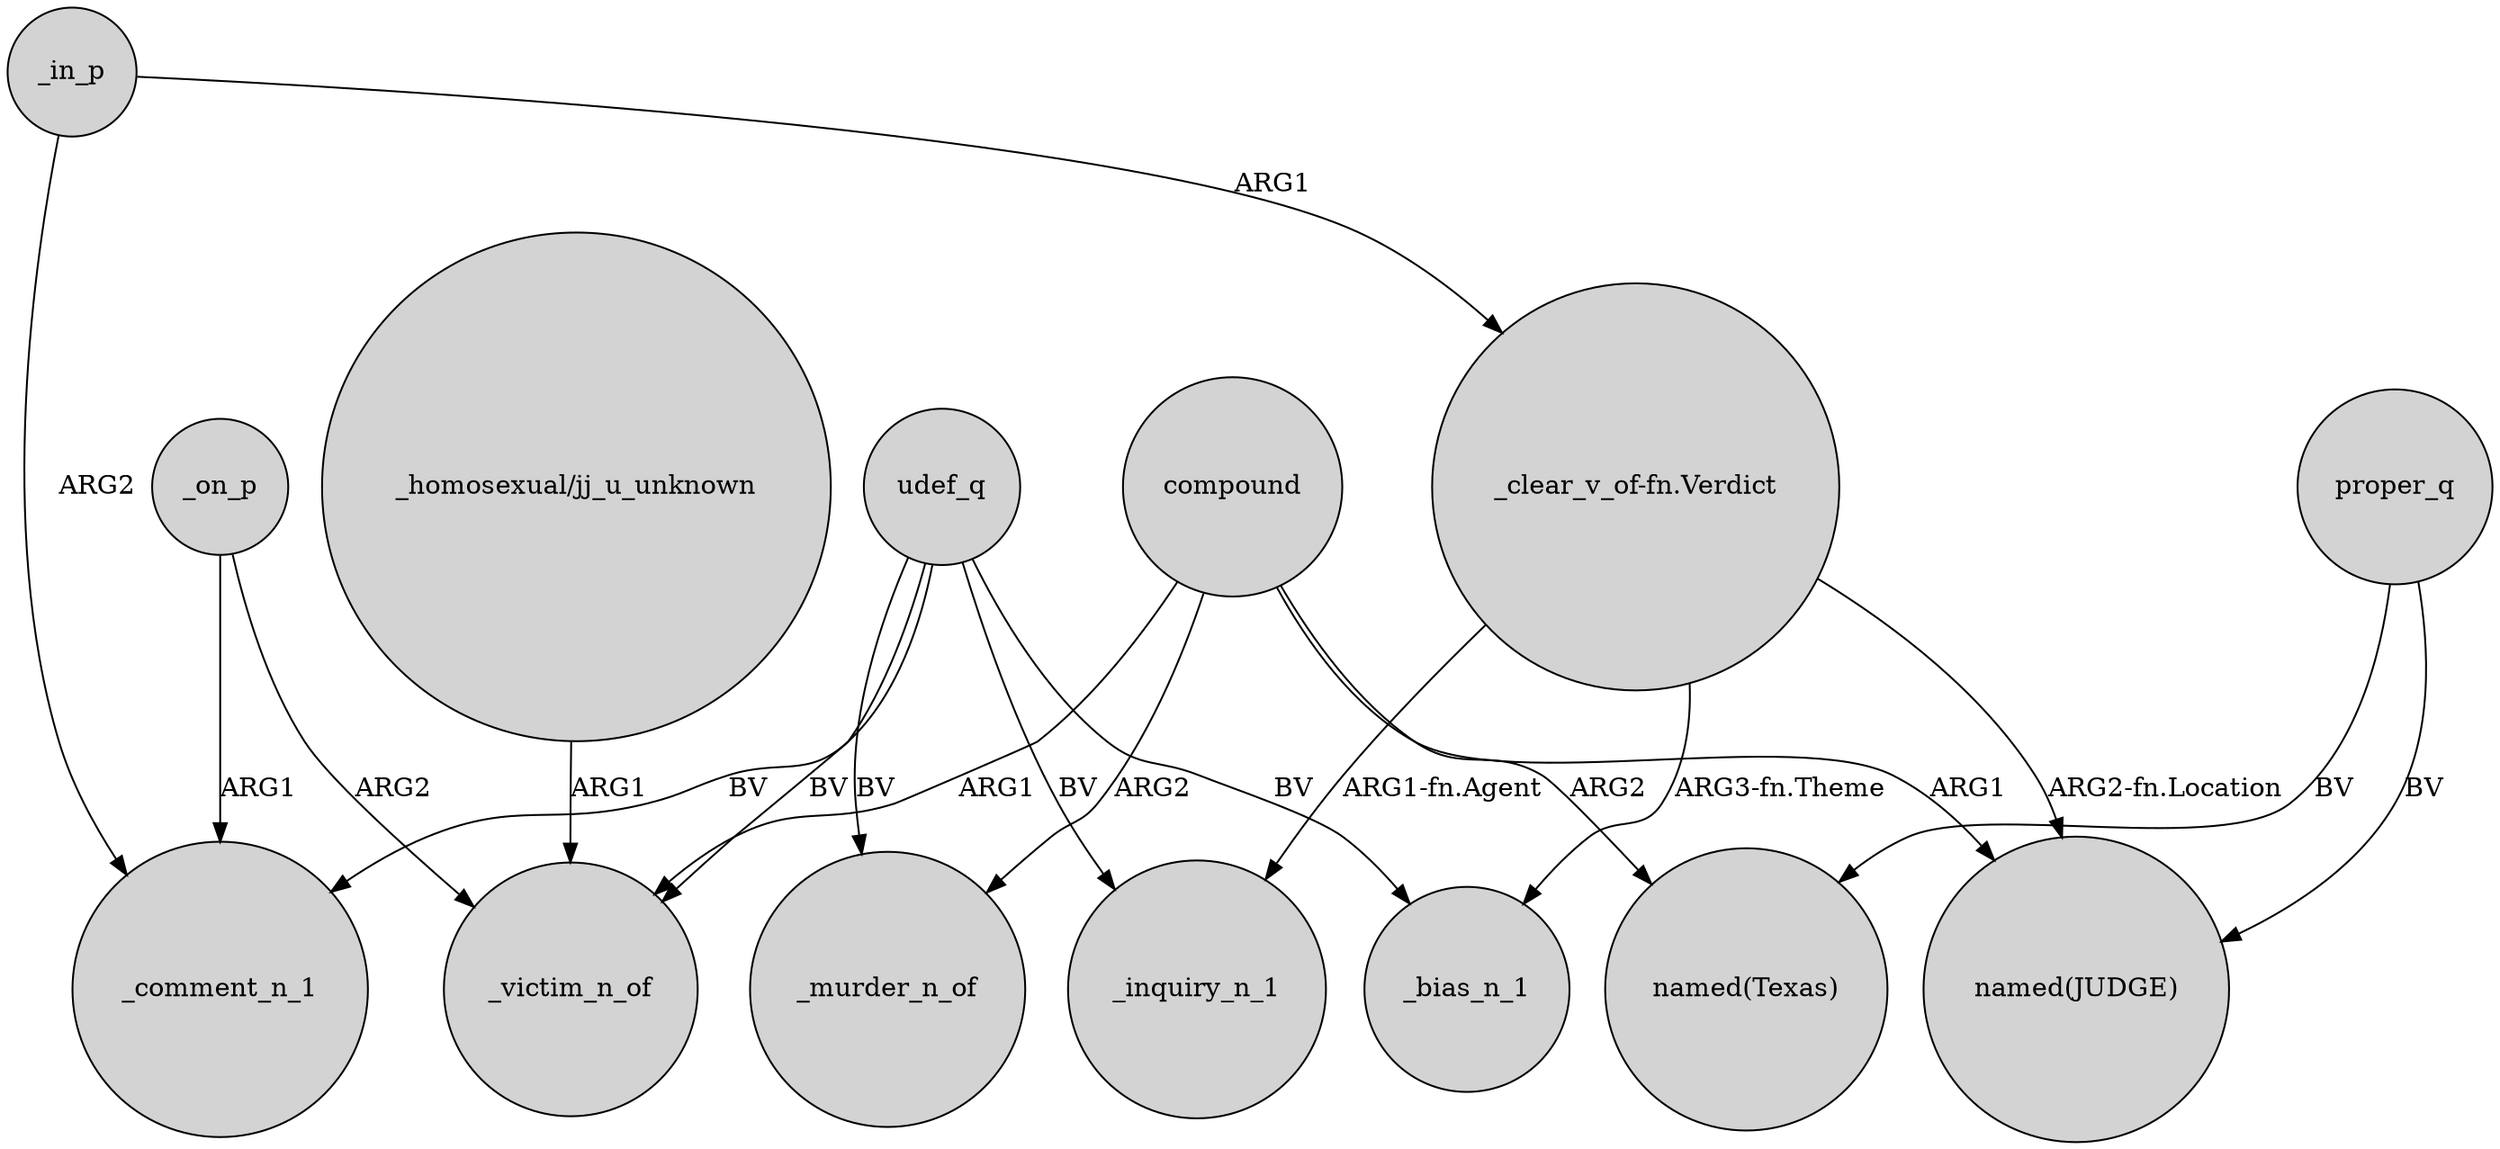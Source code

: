 digraph {
	node [shape=circle style=filled]
	_on_p -> _comment_n_1 [label=ARG1]
	udef_q -> _murder_n_of [label=BV]
	compound -> _victim_n_of [label=ARG1]
	"_homosexual/jj_u_unknown" -> _victim_n_of [label=ARG1]
	udef_q -> _victim_n_of [label=BV]
	udef_q -> _inquiry_n_1 [label=BV]
	udef_q -> _bias_n_1 [label=BV]
	"_clear_v_of-fn.Verdict" -> "named(JUDGE)" [label="ARG2-fn.Location"]
	udef_q -> _comment_n_1 [label=BV]
	proper_q -> "named(Texas)" [label=BV]
	proper_q -> "named(JUDGE)" [label=BV]
	_on_p -> _victim_n_of [label=ARG2]
	_in_p -> _comment_n_1 [label=ARG2]
	compound -> _murder_n_of [label=ARG2]
	_in_p -> "_clear_v_of-fn.Verdict" [label=ARG1]
	"_clear_v_of-fn.Verdict" -> _bias_n_1 [label="ARG3-fn.Theme"]
	compound -> "named(Texas)" [label=ARG2]
	compound -> "named(JUDGE)" [label=ARG1]
	"_clear_v_of-fn.Verdict" -> _inquiry_n_1 [label="ARG1-fn.Agent"]
}
